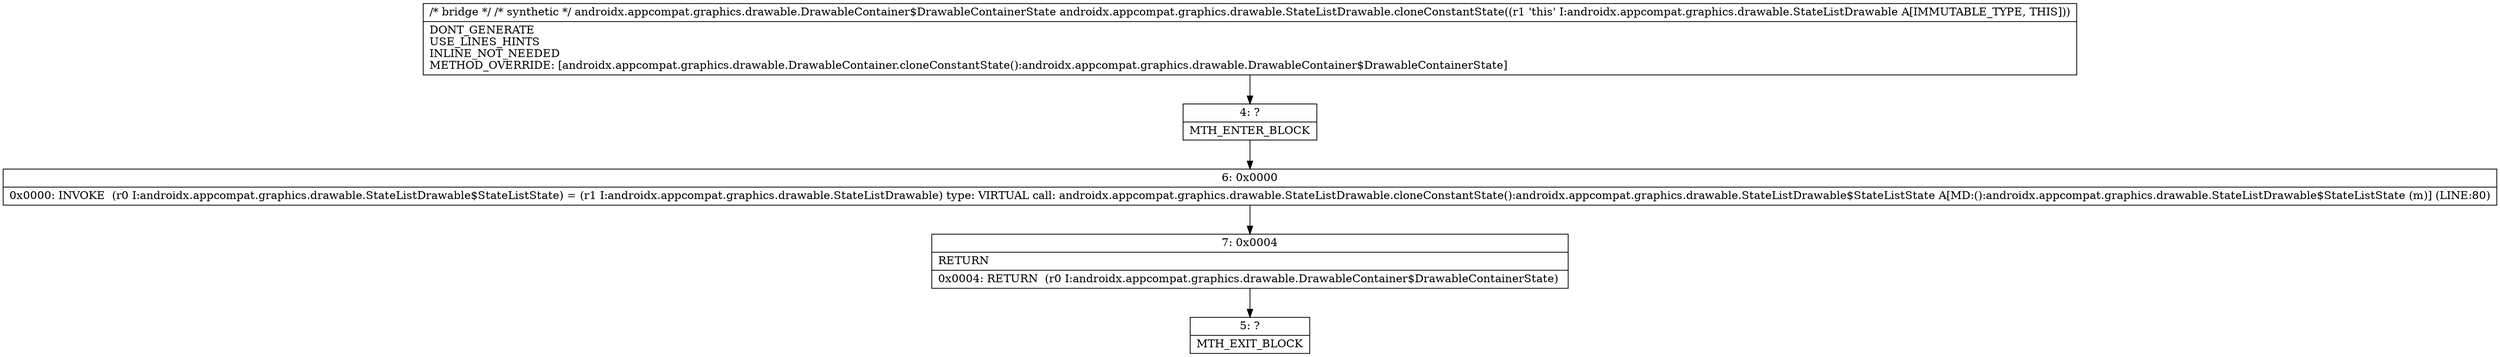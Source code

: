 digraph "CFG forandroidx.appcompat.graphics.drawable.StateListDrawable.cloneConstantState()Landroidx\/appcompat\/graphics\/drawable\/DrawableContainer$DrawableContainerState;" {
Node_4 [shape=record,label="{4\:\ ?|MTH_ENTER_BLOCK\l}"];
Node_6 [shape=record,label="{6\:\ 0x0000|0x0000: INVOKE  (r0 I:androidx.appcompat.graphics.drawable.StateListDrawable$StateListState) = (r1 I:androidx.appcompat.graphics.drawable.StateListDrawable) type: VIRTUAL call: androidx.appcompat.graphics.drawable.StateListDrawable.cloneConstantState():androidx.appcompat.graphics.drawable.StateListDrawable$StateListState A[MD:():androidx.appcompat.graphics.drawable.StateListDrawable$StateListState (m)] (LINE:80)\l}"];
Node_7 [shape=record,label="{7\:\ 0x0004|RETURN\l|0x0004: RETURN  (r0 I:androidx.appcompat.graphics.drawable.DrawableContainer$DrawableContainerState) \l}"];
Node_5 [shape=record,label="{5\:\ ?|MTH_EXIT_BLOCK\l}"];
MethodNode[shape=record,label="{\/* bridge *\/ \/* synthetic *\/ androidx.appcompat.graphics.drawable.DrawableContainer$DrawableContainerState androidx.appcompat.graphics.drawable.StateListDrawable.cloneConstantState((r1 'this' I:androidx.appcompat.graphics.drawable.StateListDrawable A[IMMUTABLE_TYPE, THIS]))  | DONT_GENERATE\lUSE_LINES_HINTS\lINLINE_NOT_NEEDED\lMETHOD_OVERRIDE: [androidx.appcompat.graphics.drawable.DrawableContainer.cloneConstantState():androidx.appcompat.graphics.drawable.DrawableContainer$DrawableContainerState]\l}"];
MethodNode -> Node_4;Node_4 -> Node_6;
Node_6 -> Node_7;
Node_7 -> Node_5;
}

